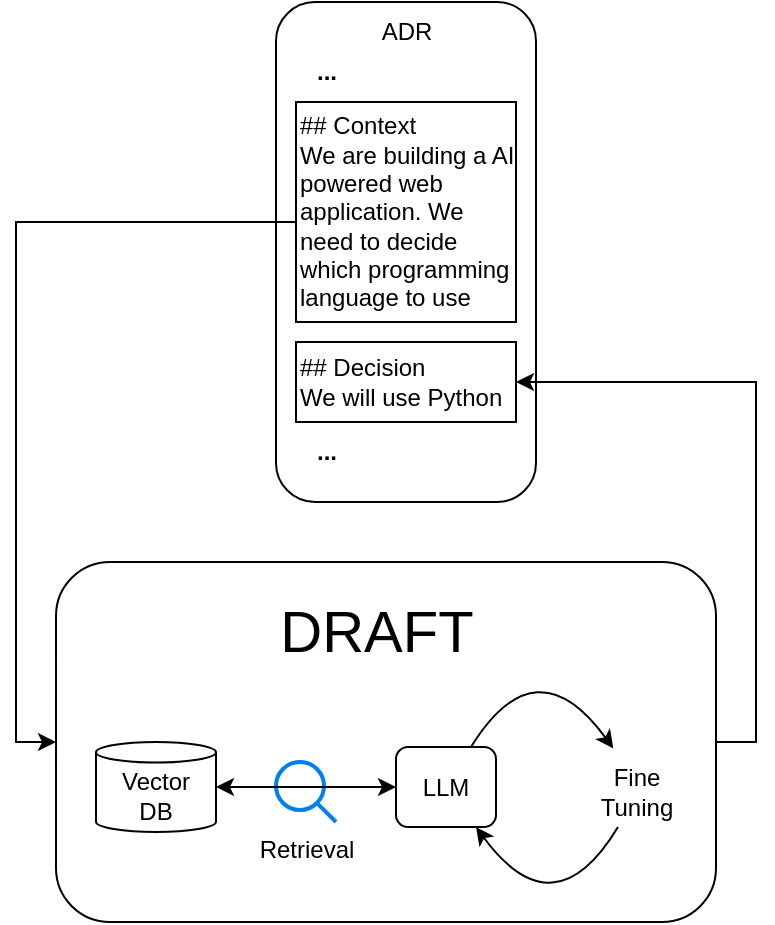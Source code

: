 <mxfile version="26.0.10">
  <diagram name="Page-1" id="Qu5lxoKFZUft0LCpE2Gh">
    <mxGraphModel dx="910" dy="1625" grid="1" gridSize="10" guides="1" tooltips="1" connect="1" arrows="1" fold="1" page="1" pageScale="1" pageWidth="850" pageHeight="1100" math="0" shadow="0">
      <root>
        <mxCell id="0" />
        <mxCell id="1" parent="0" />
        <mxCell id="3yWKyltUj08IBA6ax2Vb-28" value="" style="rounded=1;whiteSpace=wrap;html=1;" vertex="1" parent="1">
          <mxGeometry x="290" y="-20" width="130" height="250" as="geometry" />
        </mxCell>
        <mxCell id="3yWKyltUj08IBA6ax2Vb-32" style="edgeStyle=orthogonalEdgeStyle;rounded=0;orthogonalLoop=1;jettySize=auto;html=1;entryX=1;entryY=0.5;entryDx=0;entryDy=0;" edge="1" parent="1" source="3yWKyltUj08IBA6ax2Vb-22" target="3yWKyltUj08IBA6ax2Vb-25">
          <mxGeometry relative="1" as="geometry">
            <Array as="points">
              <mxPoint x="530" y="350" />
              <mxPoint x="530" y="170" />
            </Array>
          </mxGeometry>
        </mxCell>
        <mxCell id="3yWKyltUj08IBA6ax2Vb-22" value="" style="rounded=1;whiteSpace=wrap;html=1;" vertex="1" parent="1">
          <mxGeometry x="180" y="260" width="330" height="180" as="geometry" />
        </mxCell>
        <mxCell id="3yWKyltUj08IBA6ax2Vb-1" value="LLM" style="rounded=1;whiteSpace=wrap;html=1;" vertex="1" parent="1">
          <mxGeometry x="350" y="352.5" width="50" height="40" as="geometry" />
        </mxCell>
        <mxCell id="3yWKyltUj08IBA6ax2Vb-2" value="Fine&lt;div&gt;Tuning&lt;/div&gt;" style="text;html=1;align=center;verticalAlign=middle;resizable=0;points=[];autosize=1;strokeColor=none;fillColor=none;" vertex="1" parent="1">
          <mxGeometry x="440" y="355" width="60" height="40" as="geometry" />
        </mxCell>
        <mxCell id="3yWKyltUj08IBA6ax2Vb-9" value="Retrieval" style="html=1;verticalLabelPosition=bottom;align=center;labelBackgroundColor=#ffffff;verticalAlign=top;strokeWidth=2;strokeColor=#0080F0;shadow=0;dashed=0;shape=mxgraph.ios7.icons.looking_glass;" vertex="1" parent="1">
          <mxGeometry x="290" y="360" width="30" height="30" as="geometry" />
        </mxCell>
        <mxCell id="3yWKyltUj08IBA6ax2Vb-13" value="Vector&lt;div&gt;DB&lt;/div&gt;" style="shape=cylinder3;whiteSpace=wrap;html=1;boundedLbl=1;backgroundOutline=1;size=5.143;" vertex="1" parent="1">
          <mxGeometry x="200" y="350" width="60" height="45" as="geometry" />
        </mxCell>
        <mxCell id="3yWKyltUj08IBA6ax2Vb-17" value="" style="endArrow=classic;startArrow=classic;html=1;rounded=0;exitX=1;exitY=0.5;exitDx=0;exitDy=0;exitPerimeter=0;entryX=0;entryY=0.5;entryDx=0;entryDy=0;" edge="1" parent="1" source="3yWKyltUj08IBA6ax2Vb-13" target="3yWKyltUj08IBA6ax2Vb-1">
          <mxGeometry width="50" height="50" relative="1" as="geometry">
            <mxPoint x="290" y="400" as="sourcePoint" />
            <mxPoint x="340" y="350" as="targetPoint" />
          </mxGeometry>
        </mxCell>
        <mxCell id="3yWKyltUj08IBA6ax2Vb-18" value="" style="endArrow=classic;html=1;rounded=0;entryX=0.311;entryY=-0.044;entryDx=0;entryDy=0;entryPerimeter=0;exitX=0.75;exitY=0;exitDx=0;exitDy=0;curved=1;" edge="1" parent="1" source="3yWKyltUj08IBA6ax2Vb-1" target="3yWKyltUj08IBA6ax2Vb-2">
          <mxGeometry width="50" height="50" relative="1" as="geometry">
            <mxPoint x="290" y="400" as="sourcePoint" />
            <mxPoint x="340" y="350" as="targetPoint" />
            <Array as="points">
              <mxPoint x="420" y="300" />
            </Array>
          </mxGeometry>
        </mxCell>
        <mxCell id="3yWKyltUj08IBA6ax2Vb-19" value="" style="endArrow=classic;html=1;rounded=0;entryX=0.311;entryY=-0.044;entryDx=0;entryDy=0;entryPerimeter=0;exitX=0.75;exitY=0;exitDx=0;exitDy=0;curved=1;" edge="1" parent="1">
          <mxGeometry width="50" height="50" relative="1" as="geometry">
            <mxPoint x="461.0" y="392.5" as="sourcePoint" />
            <mxPoint x="390.0" y="392.5" as="targetPoint" />
            <Array as="points">
              <mxPoint x="429.0" y="445.5" />
            </Array>
          </mxGeometry>
        </mxCell>
        <mxCell id="3yWKyltUj08IBA6ax2Vb-20" value="&lt;font style=&quot;font-size: 29px;&quot;&gt;DRAFT&lt;/font&gt;" style="text;html=1;align=center;verticalAlign=middle;resizable=0;points=[];autosize=1;strokeColor=none;fillColor=none;" vertex="1" parent="1">
          <mxGeometry x="280" y="270" width="120" height="50" as="geometry" />
        </mxCell>
        <mxCell id="3yWKyltUj08IBA6ax2Vb-31" style="edgeStyle=orthogonalEdgeStyle;rounded=0;orthogonalLoop=1;jettySize=auto;html=1;entryX=0;entryY=0.5;entryDx=0;entryDy=0;" edge="1" parent="1" source="3yWKyltUj08IBA6ax2Vb-24" target="3yWKyltUj08IBA6ax2Vb-22">
          <mxGeometry relative="1" as="geometry">
            <Array as="points">
              <mxPoint x="160" y="90" />
              <mxPoint x="160" y="350" />
            </Array>
          </mxGeometry>
        </mxCell>
        <mxCell id="3yWKyltUj08IBA6ax2Vb-24" value="## Context&lt;br&gt;We are building a AI powered web application. We need to decide which programming language to use" style="rounded=0;whiteSpace=wrap;html=1;align=left;" vertex="1" parent="1">
          <mxGeometry x="300" y="30" width="110" height="110" as="geometry" />
        </mxCell>
        <mxCell id="3yWKyltUj08IBA6ax2Vb-25" value="## Decision&lt;div&gt;We will use Python&lt;/div&gt;" style="rounded=0;whiteSpace=wrap;html=1;align=left;" vertex="1" parent="1">
          <mxGeometry x="300" y="150" width="110" height="40" as="geometry" />
        </mxCell>
        <mxCell id="3yWKyltUj08IBA6ax2Vb-26" value="&lt;b&gt;...&lt;/b&gt;" style="text;html=1;align=center;verticalAlign=middle;resizable=0;points=[];autosize=1;strokeColor=none;fillColor=none;" vertex="1" parent="1">
          <mxGeometry x="300" width="30" height="30" as="geometry" />
        </mxCell>
        <mxCell id="3yWKyltUj08IBA6ax2Vb-27" value="&lt;b&gt;...&lt;/b&gt;" style="text;html=1;align=center;verticalAlign=middle;resizable=0;points=[];autosize=1;strokeColor=none;fillColor=none;" vertex="1" parent="1">
          <mxGeometry x="300" y="190" width="30" height="30" as="geometry" />
        </mxCell>
        <mxCell id="3yWKyltUj08IBA6ax2Vb-29" value="ADR" style="text;html=1;align=center;verticalAlign=middle;resizable=0;points=[];autosize=1;strokeColor=none;fillColor=none;" vertex="1" parent="1">
          <mxGeometry x="330" y="-20" width="50" height="30" as="geometry" />
        </mxCell>
      </root>
    </mxGraphModel>
  </diagram>
</mxfile>
